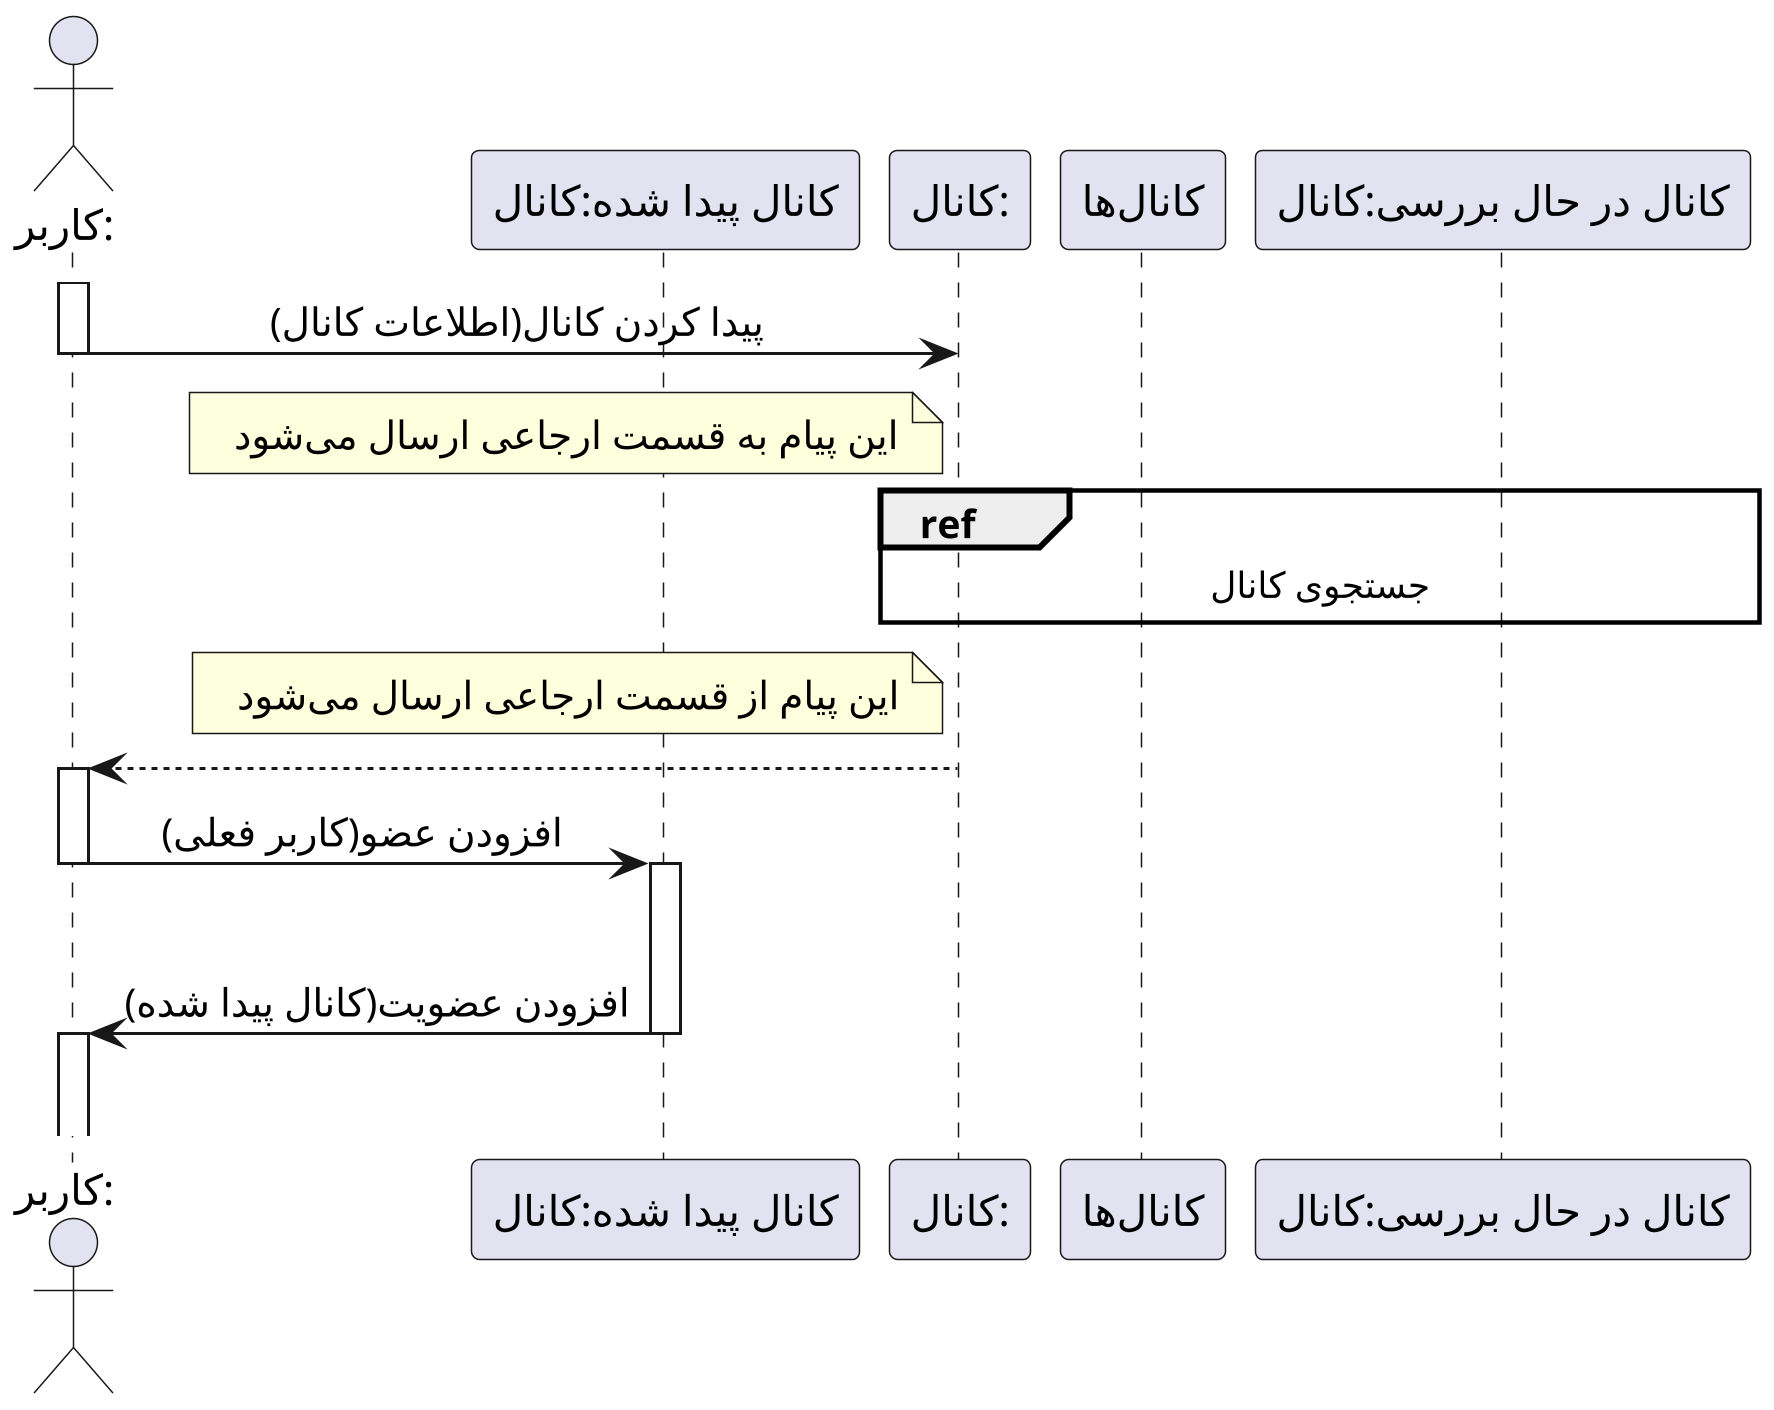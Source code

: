 @startuml join_chanel


scale 3
skinparam DefaultFontName Vazir
skinparam DefaultTextAlignment center


actor ":کاربر" as user
participant "کانال پیدا شده:کانال" as found_chanel
participant ":کانال" as chanel
participant "کانال‌ها" as chanels
participant "کانال در حال بررسی:کانال" as current_chanel


activate user
    user -> chanel : پیدا کردن کانال(اطلاعات کانال)
deactivate user

note left chanel
    این پیام به قسمت ارجاعی ارسال می‌شود
end note

ref over chanel, chanels, current_chanel : جستجوی کانال

note left chanel
    این پیام از قسمت ارجاعی ارسال می‌شود
end note

chanel --> user

activate user
    user -> found_chanel : افزودن عضو(کاربر فعلی)
deactivate user

activate found_chanel
    |||
    found_chanel -> user : افزودن عضویت(کانال پیدا شده)
deactivate found_chanel

activate user
    |||
deactivate user


@enduml